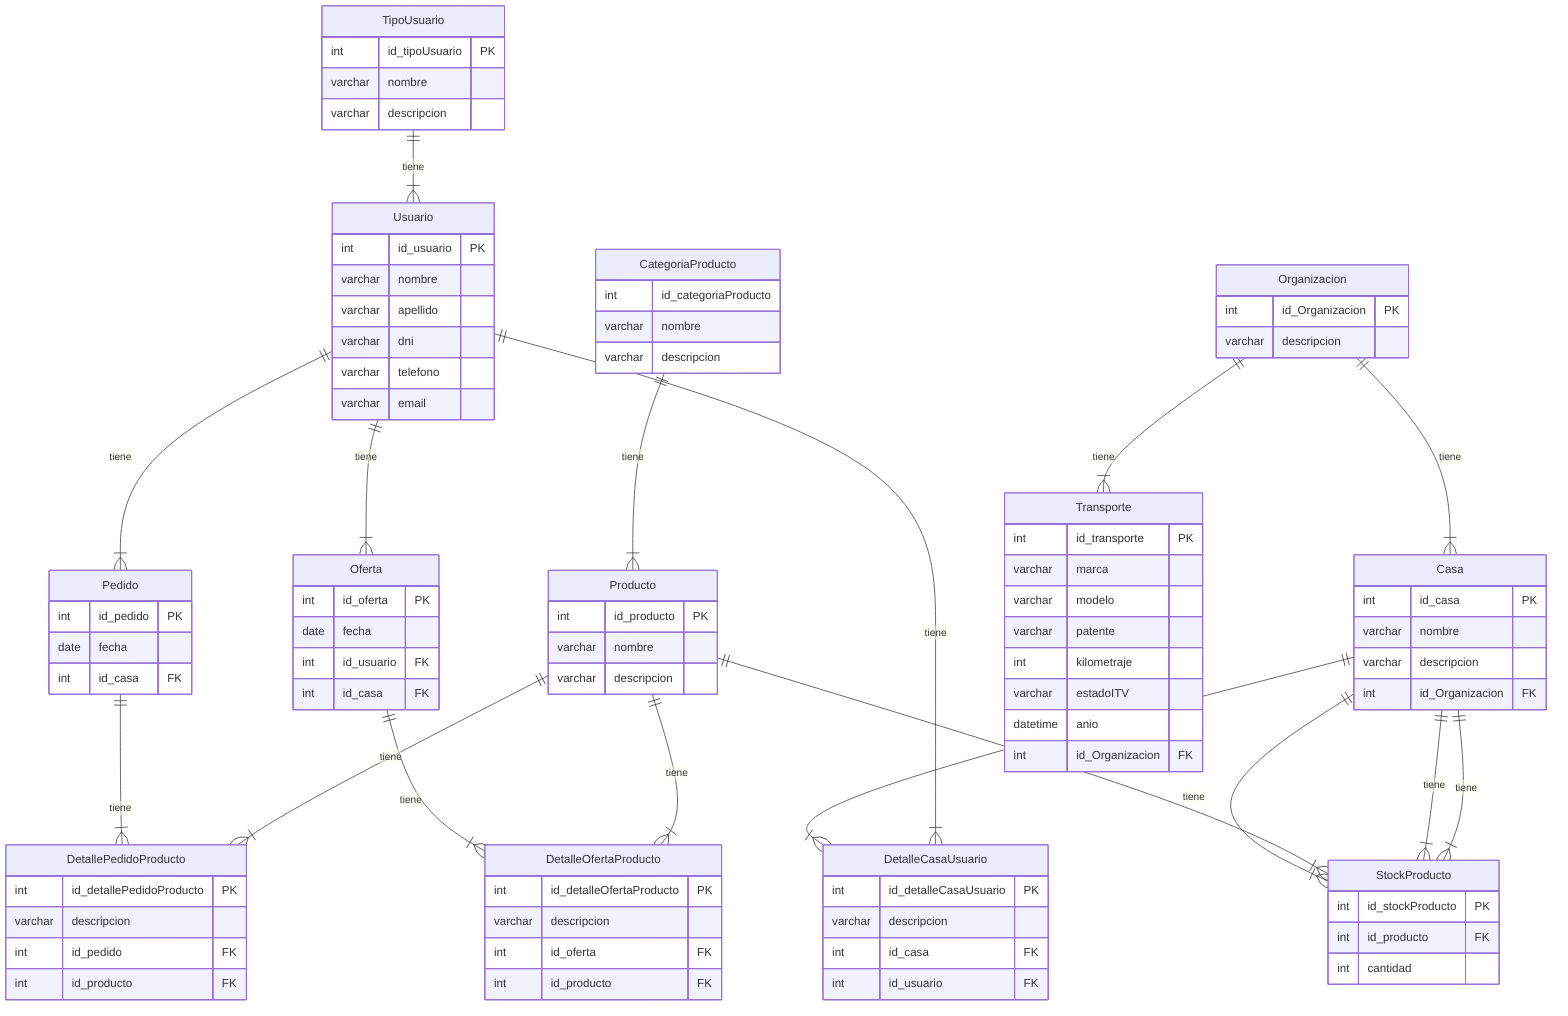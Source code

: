 erDiagram

Organizacion{
    int id_Organizacion PK
    varchar descripcion
}
Usuario{
    int id_usuario PK
    varchar nombre
    varchar apellido
    varchar dni
    varchar telefono
    varchar email
}
TipoUsuario{
    int id_tipoUsuario PK
    varchar nombre
    varchar descripcion
}
Casa{
    int id_casa PK
    varchar nombre
    varchar descripcion
    int id_Organizacion FK
}
DetalleCasaUsuario{
    int id_detalleCasaUsuario PK
    varchar descripcion
    int id_casa FK
    int id_usuario FK
}
StockProducto{
    int id_stockProducto PK
    int id_producto FK
    int cantidad
}
CategoriaProducto{
    int id_categoriaProducto
    varchar nombre
    varchar descripcion
}
Producto{
    int id_producto PK
    varchar nombre
    varchar descripcion
}
Pedido{
    int id_pedido PK
    date fecha
    int id_casa FK
}
Oferta{
    int id_oferta PK
    date fecha
    int id_usuario FK
    int id_casa FK
}
DetallePedidoProducto{
    int id_detallePedidoProducto PK
    varchar descripcion
    int id_pedido FK
    int id_producto FK
}
DetalleOfertaProducto{
    int id_detalleOfertaProducto PK
    varchar descripcion
    int id_oferta FK
    int id_producto FK
}

Transporte{
    int id_transporte PK
    varchar marca
    varchar modelo
    varchar patente
    int kilometraje
    varchar estadoITV
    datetime anio
    int id_Organizacion FK
}

Organizacion ||--|{ Casa : "tiene"
Organizacion ||--|{ Transporte : "tiene"
Casa ||--|{ StockProducto : "tiene"

TipoUsuario ||--|{ Usuario : "tiene"
Usuario ||--|{ Pedido : "tiene"
Usuario ||--|{ Oferta : "tiene"

Pedido ||--|{ DetallePedidoProducto : "tiene"
Oferta ||--|{ DetalleOfertaProducto : "tiene"
Producto ||--|{ DetallePedidoProducto : "tiene"
Producto ||--|{ DetalleOfertaProducto : "tiene"

CategoriaProducto ||--|{ Producto : "tiene"

Producto ||--|{ StockProducto : "tiene"

Casa ||--|{ StockProducto : "tiene"
Casa ||--|{ StockProducto : "tiene"
Casa ||--|{ DetalleCasaUsuario : "tiene"
Usuario ||--|{ DetalleCasaUsuario : "tiene"